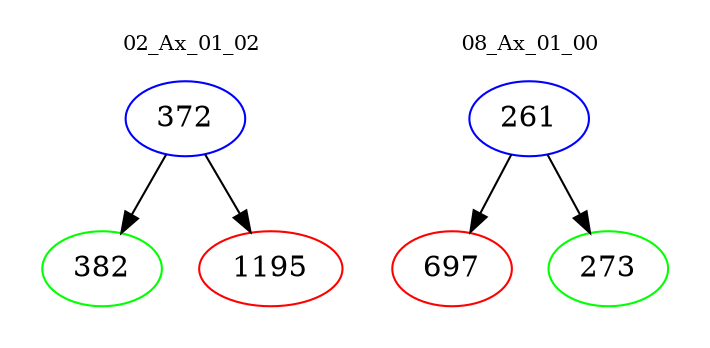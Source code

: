 digraph{
subgraph cluster_0 {
color = white
label = "02_Ax_01_02";
fontsize=10;
T0_372 [label="372", color="blue"]
T0_372 -> T0_382 [color="black"]
T0_382 [label="382", color="green"]
T0_372 -> T0_1195 [color="black"]
T0_1195 [label="1195", color="red"]
}
subgraph cluster_1 {
color = white
label = "08_Ax_01_00";
fontsize=10;
T1_261 [label="261", color="blue"]
T1_261 -> T1_697 [color="black"]
T1_697 [label="697", color="red"]
T1_261 -> T1_273 [color="black"]
T1_273 [label="273", color="green"]
}
}
